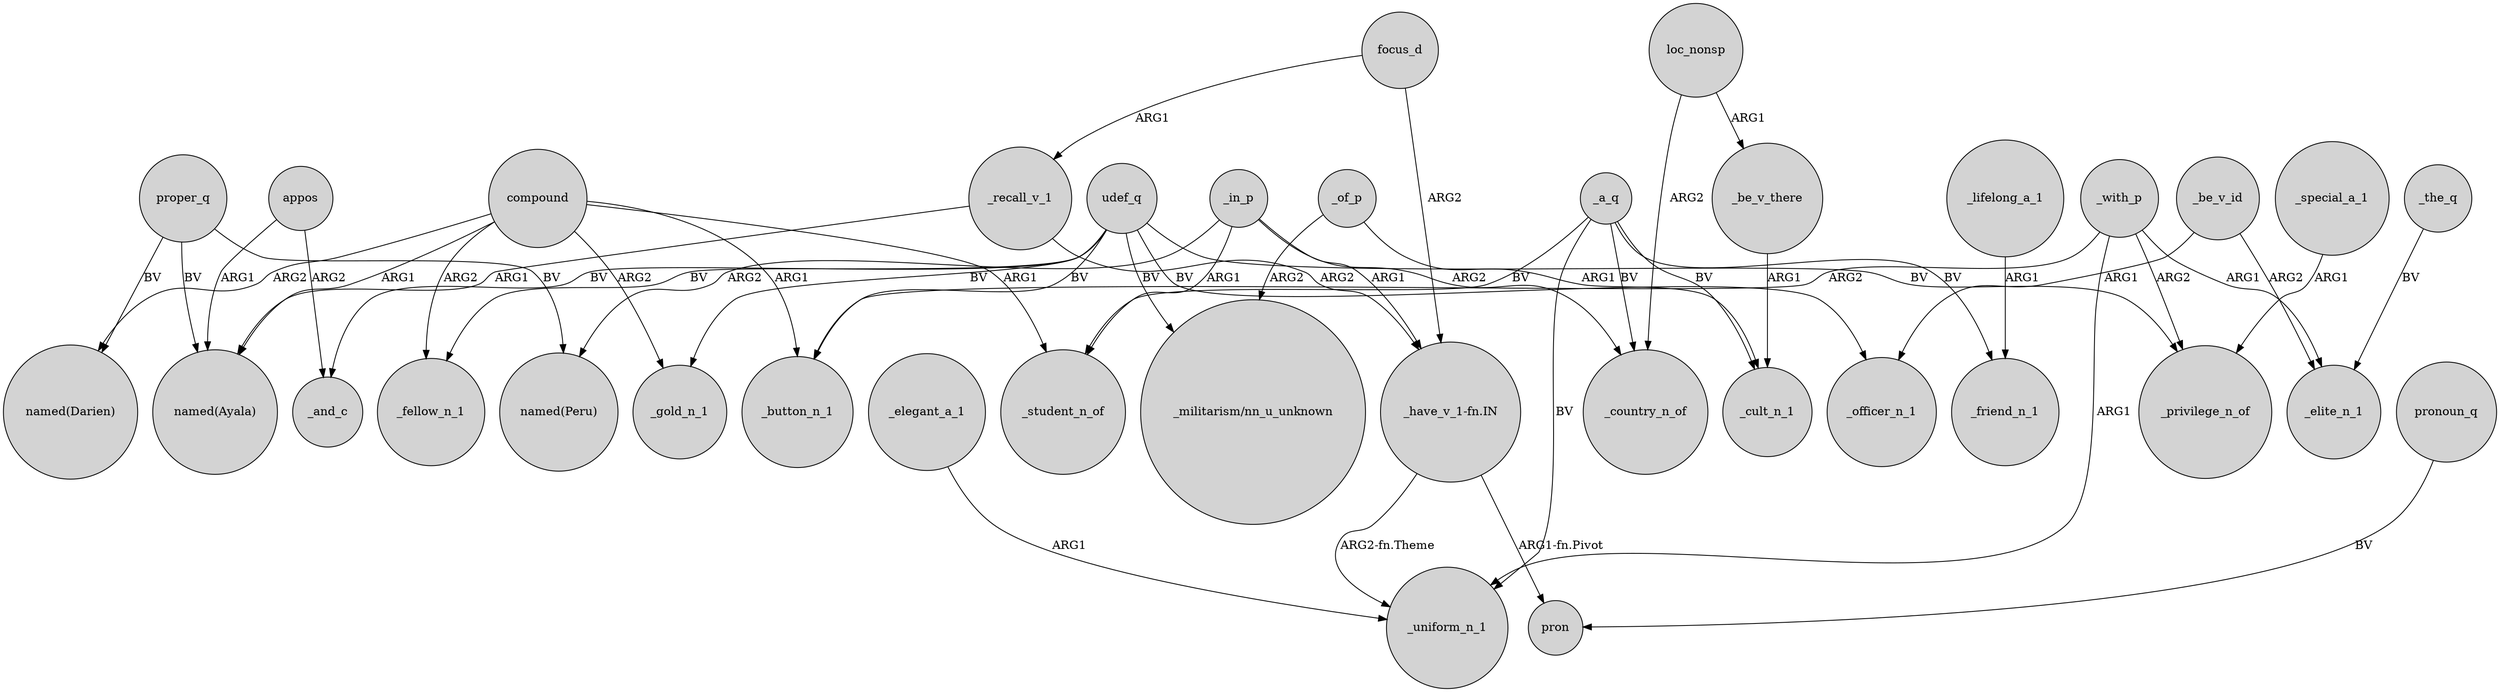 digraph {
	node [shape=circle style=filled]
	_of_p -> "_militarism/nn_u_unknown" [label=ARG2]
	_be_v_there -> _cult_n_1 [label=ARG1]
	proper_q -> "named(Peru)" [label=BV]
	focus_d -> "_have_v_1-fn.IN" [label=ARG2]
	_recall_v_1 -> "_have_v_1-fn.IN" [label=ARG2]
	compound -> _fellow_n_1 [label=ARG2]
	compound -> "named(Ayala)" [label=ARG1]
	udef_q -> _privilege_n_of [label=BV]
	_a_q -> _cult_n_1 [label=BV]
	_with_p -> _button_n_1 [label=ARG2]
	_in_p -> _country_n_of [label=ARG2]
	loc_nonsp -> _be_v_there [label=ARG1]
	_with_p -> _uniform_n_1 [label=ARG1]
	_be_v_id -> _elite_n_1 [label=ARG2]
	compound -> _gold_n_1 [label=ARG2]
	proper_q -> "named(Ayala)" [label=BV]
	_special_a_1 -> _privilege_n_of [label=ARG1]
	"_have_v_1-fn.IN" -> pron [label="ARG1-fn.Pivot"]
	_recall_v_1 -> "named(Ayala)" [label=ARG1]
	_the_q -> _elite_n_1 [label=BV]
	_in_p -> "_have_v_1-fn.IN" [label=ARG1]
	_a_q -> _uniform_n_1 [label=BV]
	_elegant_a_1 -> _uniform_n_1 [label=ARG1]
	"_have_v_1-fn.IN" -> _uniform_n_1 [label="ARG2-fn.Theme"]
	_of_p -> _cult_n_1 [label=ARG1]
	_a_q -> _friend_n_1 [label=BV]
	pronoun_q -> pron [label=BV]
	focus_d -> _recall_v_1 [label=ARG1]
	compound -> "named(Darien)" [label=ARG2]
	udef_q -> _fellow_n_1 [label=BV]
	_lifelong_a_1 -> _friend_n_1 [label=ARG1]
	appos -> _and_c [label=ARG2]
	udef_q -> _gold_n_1 [label=BV]
	_a_q -> _country_n_of [label=BV]
	_in_p -> "named(Peru)" [label=ARG2]
	_in_p -> _student_n_of [label=ARG1]
	udef_q -> _officer_n_1 [label=BV]
	proper_q -> "named(Darien)" [label=BV]
	udef_q -> "_militarism/nn_u_unknown" [label=BV]
	_with_p -> _elite_n_1 [label=ARG1]
	udef_q -> _button_n_1 [label=BV]
	_be_v_id -> _officer_n_1 [label=ARG1]
	_a_q -> _student_n_of [label=BV]
	loc_nonsp -> _country_n_of [label=ARG2]
	_with_p -> _privilege_n_of [label=ARG2]
	appos -> "named(Ayala)" [label=ARG1]
	compound -> _student_n_of [label=ARG1]
	udef_q -> _and_c [label=BV]
	compound -> _button_n_1 [label=ARG1]
}
